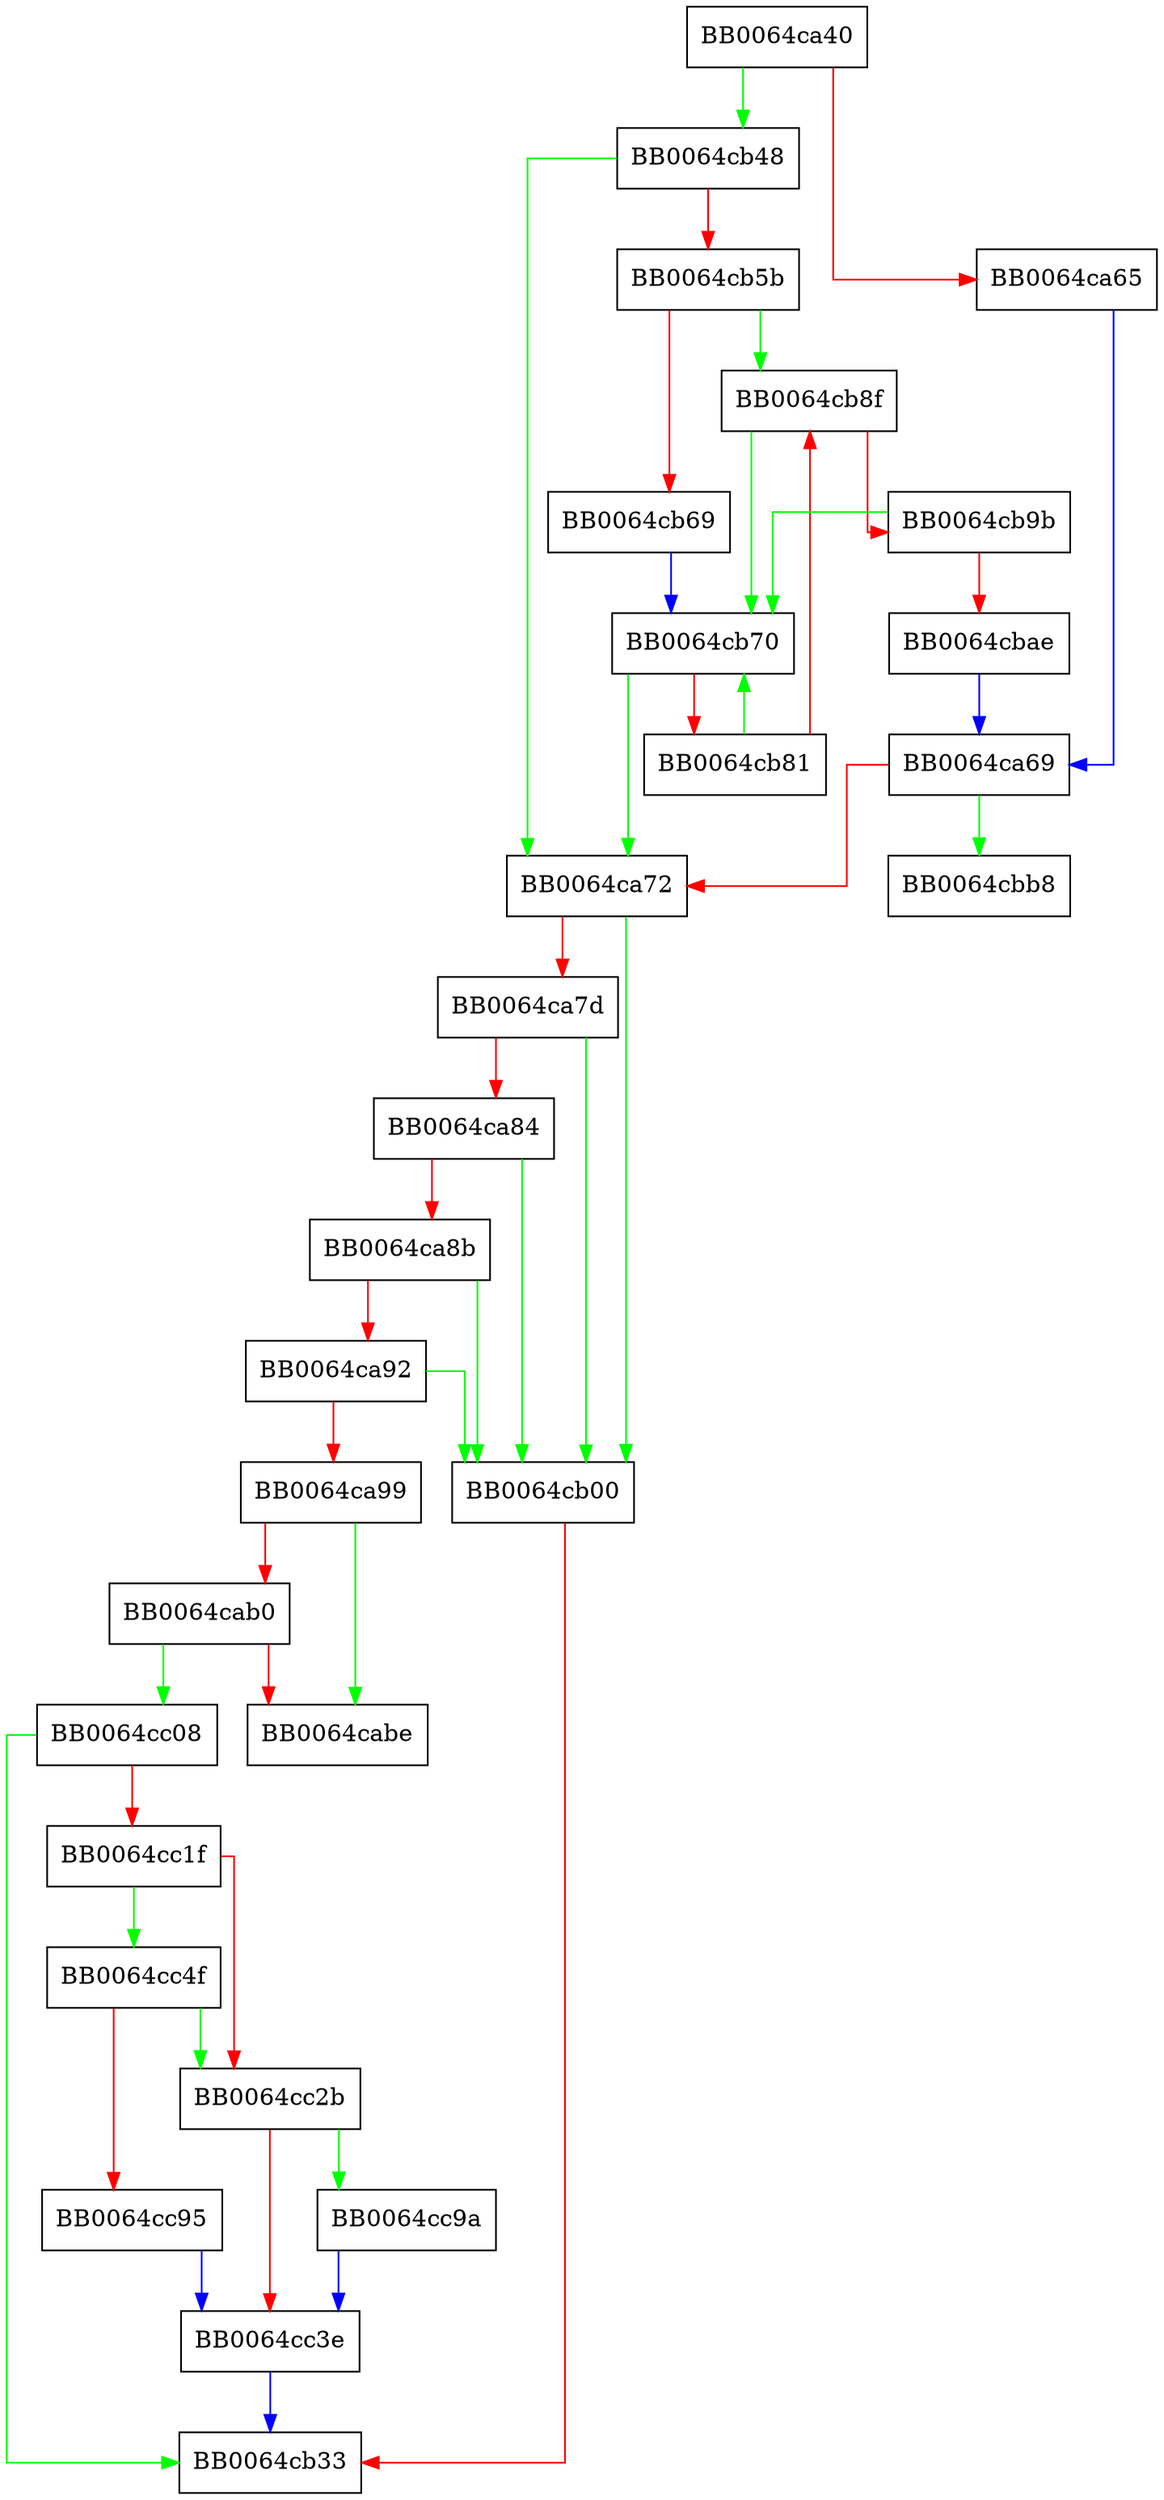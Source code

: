 digraph ossl_store_register_loader_int {
  node [shape="box"];
  graph [splines=ortho];
  BB0064ca40 -> BB0064cb48 [color="green"];
  BB0064ca40 -> BB0064ca65 [color="red"];
  BB0064ca65 -> BB0064ca69 [color="blue"];
  BB0064ca69 -> BB0064cbb8 [color="green"];
  BB0064ca69 -> BB0064ca72 [color="red"];
  BB0064ca72 -> BB0064cb00 [color="green"];
  BB0064ca72 -> BB0064ca7d [color="red"];
  BB0064ca7d -> BB0064cb00 [color="green"];
  BB0064ca7d -> BB0064ca84 [color="red"];
  BB0064ca84 -> BB0064cb00 [color="green"];
  BB0064ca84 -> BB0064ca8b [color="red"];
  BB0064ca8b -> BB0064cb00 [color="green"];
  BB0064ca8b -> BB0064ca92 [color="red"];
  BB0064ca92 -> BB0064cb00 [color="green"];
  BB0064ca92 -> BB0064ca99 [color="red"];
  BB0064ca99 -> BB0064cabe [color="green"];
  BB0064ca99 -> BB0064cab0 [color="red"];
  BB0064cab0 -> BB0064cc08 [color="green"];
  BB0064cab0 -> BB0064cabe [color="red"];
  BB0064cb00 -> BB0064cb33 [color="red"];
  BB0064cb48 -> BB0064ca72 [color="green"];
  BB0064cb48 -> BB0064cb5b [color="red"];
  BB0064cb5b -> BB0064cb8f [color="green"];
  BB0064cb5b -> BB0064cb69 [color="red"];
  BB0064cb69 -> BB0064cb70 [color="blue"];
  BB0064cb70 -> BB0064ca72 [color="green"];
  BB0064cb70 -> BB0064cb81 [color="red"];
  BB0064cb81 -> BB0064cb70 [color="green"];
  BB0064cb81 -> BB0064cb8f [color="red"];
  BB0064cb8f -> BB0064cb70 [color="green"];
  BB0064cb8f -> BB0064cb9b [color="red"];
  BB0064cb9b -> BB0064cb70 [color="green"];
  BB0064cb9b -> BB0064cbae [color="red"];
  BB0064cbae -> BB0064ca69 [color="blue"];
  BB0064cc08 -> BB0064cb33 [color="green"];
  BB0064cc08 -> BB0064cc1f [color="red"];
  BB0064cc1f -> BB0064cc4f [color="green"];
  BB0064cc1f -> BB0064cc2b [color="red"];
  BB0064cc2b -> BB0064cc9a [color="green"];
  BB0064cc2b -> BB0064cc3e [color="red"];
  BB0064cc3e -> BB0064cb33 [color="blue"];
  BB0064cc4f -> BB0064cc2b [color="green"];
  BB0064cc4f -> BB0064cc95 [color="red"];
  BB0064cc95 -> BB0064cc3e [color="blue"];
  BB0064cc9a -> BB0064cc3e [color="blue"];
}